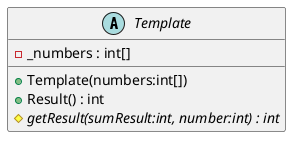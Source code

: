 @startuml
abstract class Template {
    - _numbers : int[]
    + Template(numbers:int[])
    + Result() : int
    # {abstract} getResult(sumResult:int, number:int) : int
}
@enduml
